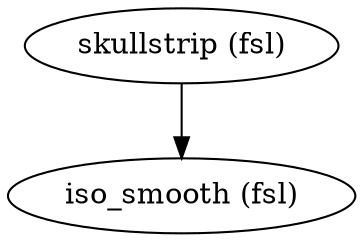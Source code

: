 strict digraph  {
"skullstrip (fsl)";
"iso_smooth (fsl)";
"skullstrip (fsl)" -> "iso_smooth (fsl)";
}
